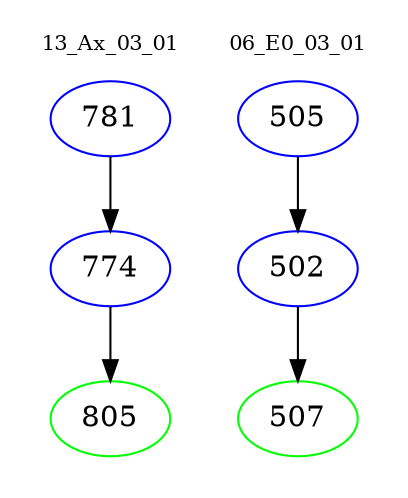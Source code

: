 digraph{
subgraph cluster_0 {
color = white
label = "13_Ax_03_01";
fontsize=10;
T0_781 [label="781", color="blue"]
T0_781 -> T0_774 [color="black"]
T0_774 [label="774", color="blue"]
T0_774 -> T0_805 [color="black"]
T0_805 [label="805", color="green"]
}
subgraph cluster_1 {
color = white
label = "06_E0_03_01";
fontsize=10;
T1_505 [label="505", color="blue"]
T1_505 -> T1_502 [color="black"]
T1_502 [label="502", color="blue"]
T1_502 -> T1_507 [color="black"]
T1_507 [label="507", color="green"]
}
}
